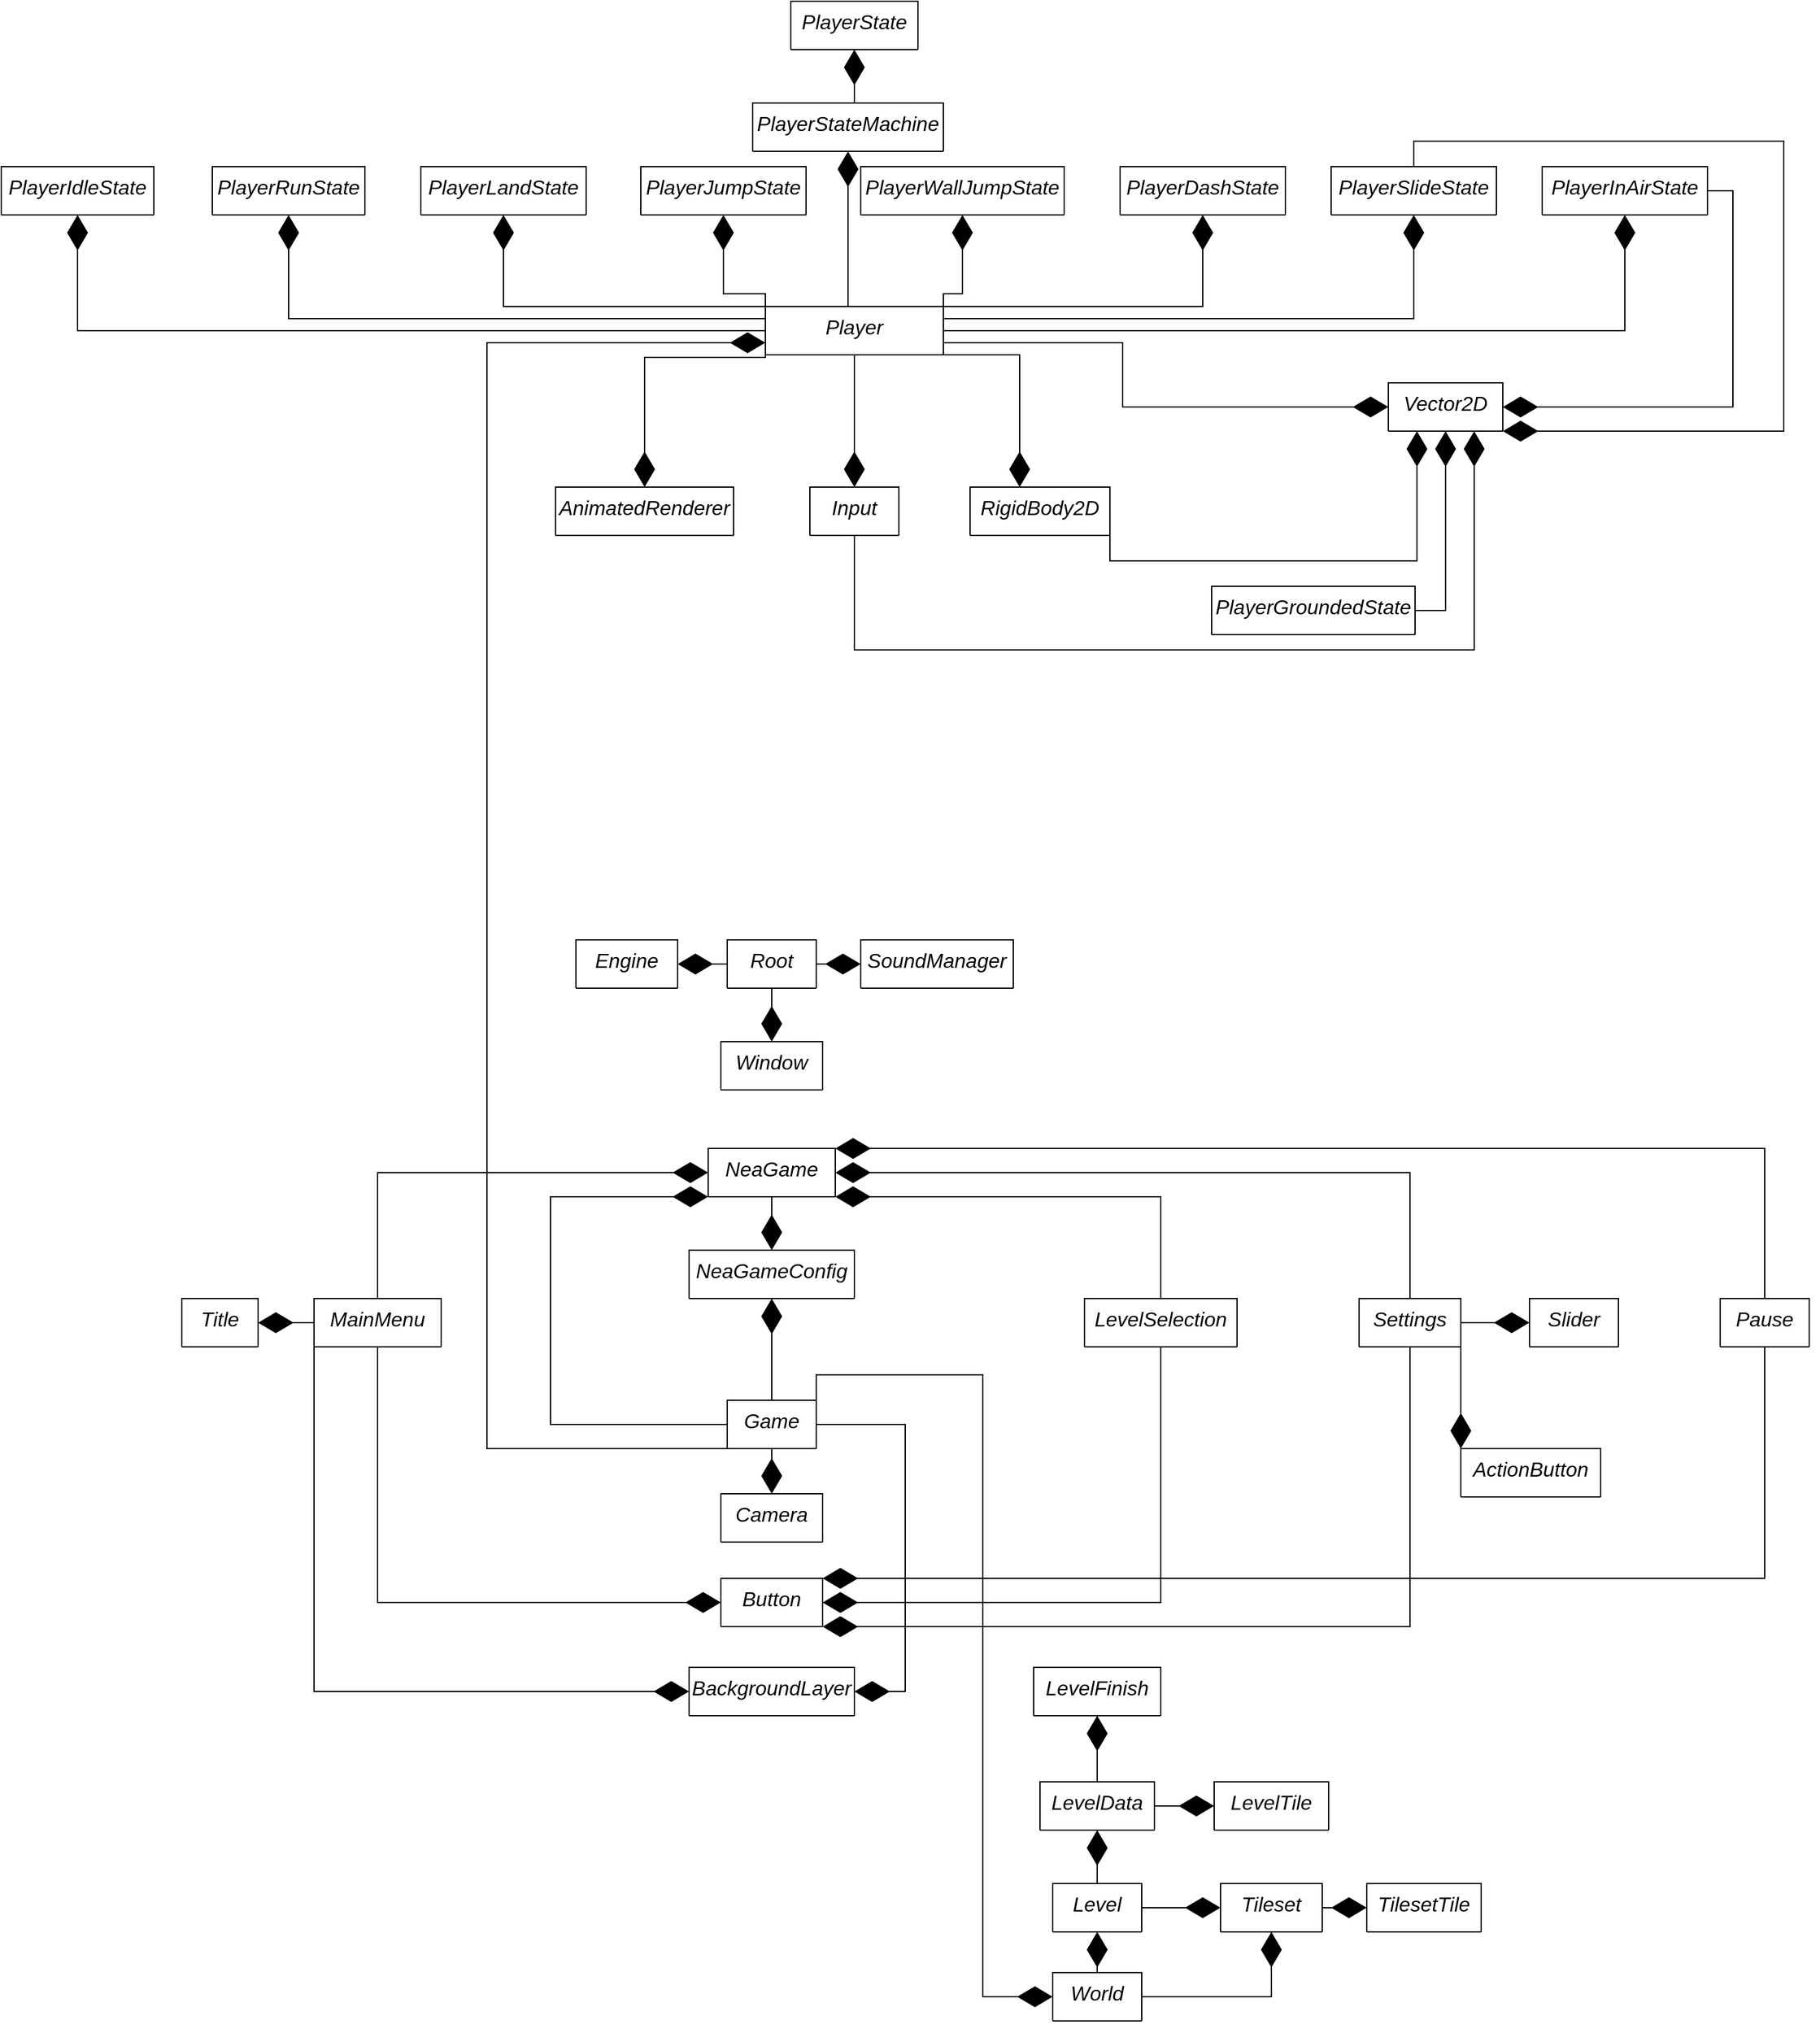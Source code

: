 <mxfile version="20.8.16" type="device"><diagram id="C5RBs43oDa-KdzZeNtuy" name="Page-1"><mxGraphModel dx="2204" dy="1402" grid="1" gridSize="10" guides="1" tooltips="1" connect="1" arrows="1" fold="1" page="1" pageScale="1" pageWidth="827" pageHeight="1169" math="0" shadow="0"><root><mxCell id="WIyWlLk6GJQsqaUBKTNV-0"/><mxCell id="WIyWlLk6GJQsqaUBKTNV-1" parent="WIyWlLk6GJQsqaUBKTNV-0"/><mxCell id="IkaZYHwmhS_nUTGjzZ8a-31" style="edgeStyle=orthogonalEdgeStyle;rounded=0;orthogonalLoop=1;jettySize=auto;html=1;exitX=0.5;exitY=1;exitDx=0;exitDy=0;entryX=0.75;entryY=1;entryDx=0;entryDy=0;endArrow=diamondThin;endFill=1;startSize=12;endSize=25;" edge="1" parent="WIyWlLk6GJQsqaUBKTNV-1" source="zkfFHV4jXpPFQw0GAbJ--0" target="GciXFBrOlo4UrPJkvzIw-1"><mxGeometry relative="1" as="geometry"><Array as="points"><mxPoint x="759" y="1090"/><mxPoint x="1246" y="1090"/></Array></mxGeometry></mxCell><mxCell id="zkfFHV4jXpPFQw0GAbJ--0" value="Input" style="swimlane;fontStyle=2;align=center;verticalAlign=top;childLayout=stackLayout;horizontal=1;startSize=38;horizontalStack=0;resizeParent=1;resizeLast=0;collapsible=1;marginBottom=0;rounded=0;shadow=0;strokeWidth=1;fontSize=16;" parent="WIyWlLk6GJQsqaUBKTNV-1" vertex="1" collapsed="1"><mxGeometry x="724" y="962" width="70" height="38" as="geometry"><mxRectangle x="220" y="120" width="160" height="30" as="alternateBounds"/></mxGeometry></mxCell><mxCell id="GciXFBrOlo4UrPJkvzIw-2" value="AnimatedRenderer" style="swimlane;fontStyle=2;align=center;verticalAlign=top;childLayout=stackLayout;horizontal=1;startSize=38;horizontalStack=0;resizeParent=1;resizeLast=0;collapsible=1;marginBottom=0;rounded=0;shadow=0;strokeWidth=1;fontSize=16;" parent="WIyWlLk6GJQsqaUBKTNV-1" vertex="1" collapsed="1"><mxGeometry x="524" y="962" width="140" height="38" as="geometry"><mxRectangle x="220" y="120" width="160" height="30" as="alternateBounds"/></mxGeometry></mxCell><mxCell id="GciXFBrOlo4UrPJkvzIw-5" value="LevelFinish" style="swimlane;fontStyle=2;align=center;verticalAlign=top;childLayout=stackLayout;horizontal=1;startSize=38;horizontalStack=0;resizeParent=1;resizeLast=0;collapsible=1;marginBottom=0;rounded=0;shadow=0;strokeWidth=1;fontSize=16;" parent="WIyWlLk6GJQsqaUBKTNV-1" vertex="1" collapsed="1"><mxGeometry x="900" y="1890" width="100" height="38" as="geometry"><mxRectangle x="220" y="120" width="160" height="30" as="alternateBounds"/></mxGeometry></mxCell><mxCell id="GciXFBrOlo4UrPJkvzIw-6" value="Camera" style="swimlane;fontStyle=2;align=center;verticalAlign=top;childLayout=stackLayout;horizontal=1;startSize=38;horizontalStack=0;resizeParent=1;resizeLast=0;collapsible=1;marginBottom=0;rounded=0;shadow=0;strokeWidth=1;fontSize=16;" parent="WIyWlLk6GJQsqaUBKTNV-1" vertex="1" collapsed="1"><mxGeometry x="654" y="1753.5" width="80" height="38" as="geometry"><mxRectangle x="220" y="120" width="160" height="30" as="alternateBounds"/></mxGeometry></mxCell><mxCell id="GciXFBrOlo4UrPJkvzIw-7" value="Engine" style="swimlane;fontStyle=2;align=center;verticalAlign=top;childLayout=stackLayout;horizontal=1;startSize=38;horizontalStack=0;resizeParent=1;resizeLast=0;collapsible=1;marginBottom=0;rounded=0;shadow=0;strokeWidth=1;fontSize=16;" parent="WIyWlLk6GJQsqaUBKTNV-1" vertex="1" collapsed="1"><mxGeometry x="540" y="1318" width="80" height="38" as="geometry"><mxRectangle x="220" y="120" width="160" height="30" as="alternateBounds"/></mxGeometry></mxCell><mxCell id="IkaZYHwmhS_nUTGjzZ8a-41" style="edgeStyle=orthogonalEdgeStyle;rounded=0;orthogonalLoop=1;jettySize=auto;html=1;exitX=0;exitY=0.5;exitDx=0;exitDy=0;entryX=0;entryY=1;entryDx=0;entryDy=0;endArrow=diamondThin;endFill=1;startSize=12;endSize=25;" edge="1" parent="WIyWlLk6GJQsqaUBKTNV-1" source="GciXFBrOlo4UrPJkvzIw-8" target="GciXFBrOlo4UrPJkvzIw-41"><mxGeometry relative="1" as="geometry"><Array as="points"><mxPoint x="520" y="1699"/><mxPoint x="520" y="1520"/></Array></mxGeometry></mxCell><mxCell id="IkaZYHwmhS_nUTGjzZ8a-42" style="edgeStyle=orthogonalEdgeStyle;rounded=0;orthogonalLoop=1;jettySize=auto;html=1;exitX=0.5;exitY=0;exitDx=0;exitDy=0;entryX=0.5;entryY=1;entryDx=0;entryDy=0;endArrow=diamondThin;endFill=1;startSize=12;endSize=25;" edge="1" parent="WIyWlLk6GJQsqaUBKTNV-1" source="GciXFBrOlo4UrPJkvzIw-8" target="GciXFBrOlo4UrPJkvzIw-40"><mxGeometry relative="1" as="geometry"/></mxCell><mxCell id="IkaZYHwmhS_nUTGjzZ8a-43" style="edgeStyle=orthogonalEdgeStyle;rounded=0;orthogonalLoop=1;jettySize=auto;html=1;exitX=1;exitY=0.5;exitDx=0;exitDy=0;entryX=1;entryY=0.5;entryDx=0;entryDy=0;endArrow=diamondThin;endFill=1;startSize=12;endSize=25;" edge="1" parent="WIyWlLk6GJQsqaUBKTNV-1" source="GciXFBrOlo4UrPJkvzIw-8" target="GciXFBrOlo4UrPJkvzIw-21"><mxGeometry relative="1" as="geometry"/></mxCell><mxCell id="IkaZYHwmhS_nUTGjzZ8a-44" style="edgeStyle=orthogonalEdgeStyle;rounded=0;orthogonalLoop=1;jettySize=auto;html=1;exitX=0;exitY=1;exitDx=0;exitDy=0;entryX=0;entryY=0.75;entryDx=0;entryDy=0;endArrow=diamondThin;endFill=1;startSize=12;endSize=25;" edge="1" parent="WIyWlLk6GJQsqaUBKTNV-1" source="GciXFBrOlo4UrPJkvzIw-8" target="GciXFBrOlo4UrPJkvzIw-87"><mxGeometry relative="1" as="geometry"><Array as="points"><mxPoint x="470" y="1718"/><mxPoint x="470" y="848"/></Array></mxGeometry></mxCell><mxCell id="IkaZYHwmhS_nUTGjzZ8a-54" style="edgeStyle=orthogonalEdgeStyle;rounded=0;orthogonalLoop=1;jettySize=auto;html=1;exitX=0.5;exitY=1;exitDx=0;exitDy=0;endArrow=diamondThin;endFill=1;startSize=12;endSize=25;" edge="1" parent="WIyWlLk6GJQsqaUBKTNV-1" source="GciXFBrOlo4UrPJkvzIw-8" target="GciXFBrOlo4UrPJkvzIw-6"><mxGeometry relative="1" as="geometry"/></mxCell><mxCell id="IkaZYHwmhS_nUTGjzZ8a-70" style="edgeStyle=orthogonalEdgeStyle;rounded=0;orthogonalLoop=1;jettySize=auto;html=1;exitX=1;exitY=0;exitDx=0;exitDy=0;entryX=0;entryY=0.5;entryDx=0;entryDy=0;endArrow=diamondThin;endFill=1;startSize=12;endSize=25;" edge="1" parent="WIyWlLk6GJQsqaUBKTNV-1" source="GciXFBrOlo4UrPJkvzIw-8" target="IkaZYHwmhS_nUTGjzZ8a-62"><mxGeometry relative="1" as="geometry"><Array as="points"><mxPoint x="729" y="1660"/><mxPoint x="860" y="1660"/><mxPoint x="860" y="2149"/></Array></mxGeometry></mxCell><mxCell id="GciXFBrOlo4UrPJkvzIw-8" value="Game" style="swimlane;fontStyle=2;align=center;verticalAlign=top;childLayout=stackLayout;horizontal=1;startSize=38;horizontalStack=0;resizeParent=1;resizeLast=0;collapsible=1;marginBottom=0;rounded=0;shadow=0;strokeWidth=1;fontSize=16;" parent="WIyWlLk6GJQsqaUBKTNV-1" vertex="1" collapsed="1"><mxGeometry x="659" y="1680" width="70" height="38" as="geometry"><mxRectangle x="220" y="120" width="160" height="30" as="alternateBounds"/></mxGeometry></mxCell><mxCell id="GciXFBrOlo4UrPJkvzIw-9" value="Button" style="swimlane;fontStyle=2;align=center;verticalAlign=top;childLayout=stackLayout;horizontal=1;startSize=38;horizontalStack=0;resizeParent=1;resizeLast=0;collapsible=1;marginBottom=0;rounded=0;shadow=0;strokeWidth=1;fontSize=16;" parent="WIyWlLk6GJQsqaUBKTNV-1" vertex="1" collapsed="1"><mxGeometry x="654" y="1820" width="80" height="38" as="geometry"><mxRectangle x="220" y="120" width="160" height="30" as="alternateBounds"/></mxGeometry></mxCell><mxCell id="IkaZYHwmhS_nUTGjzZ8a-33" style="edgeStyle=orthogonalEdgeStyle;rounded=0;orthogonalLoop=1;jettySize=auto;html=1;exitX=0.5;exitY=1;exitDx=0;exitDy=0;entryX=0.5;entryY=0;entryDx=0;entryDy=0;endArrow=diamondThin;endFill=1;startSize=12;endSize=25;" edge="1" parent="WIyWlLk6GJQsqaUBKTNV-1" source="GciXFBrOlo4UrPJkvzIw-10" target="GciXFBrOlo4UrPJkvzIw-12"><mxGeometry relative="1" as="geometry"/></mxCell><mxCell id="IkaZYHwmhS_nUTGjzZ8a-34" style="edgeStyle=orthogonalEdgeStyle;rounded=0;orthogonalLoop=1;jettySize=auto;html=1;exitX=0;exitY=0.5;exitDx=0;exitDy=0;entryX=1;entryY=0.5;entryDx=0;entryDy=0;endArrow=diamondThin;endFill=1;startSize=12;endSize=25;" edge="1" parent="WIyWlLk6GJQsqaUBKTNV-1" source="GciXFBrOlo4UrPJkvzIw-10" target="GciXFBrOlo4UrPJkvzIw-7"><mxGeometry relative="1" as="geometry"/></mxCell><mxCell id="IkaZYHwmhS_nUTGjzZ8a-35" style="edgeStyle=orthogonalEdgeStyle;rounded=0;orthogonalLoop=1;jettySize=auto;html=1;exitX=1;exitY=0.5;exitDx=0;exitDy=0;endArrow=diamondThin;endFill=1;startSize=12;endSize=25;" edge="1" parent="WIyWlLk6GJQsqaUBKTNV-1" source="GciXFBrOlo4UrPJkvzIw-10" target="GciXFBrOlo4UrPJkvzIw-42"><mxGeometry relative="1" as="geometry"/></mxCell><mxCell id="GciXFBrOlo4UrPJkvzIw-10" value="Root" style="swimlane;fontStyle=2;align=center;verticalAlign=top;childLayout=stackLayout;horizontal=1;startSize=38;horizontalStack=0;resizeParent=1;resizeLast=0;collapsible=1;marginBottom=0;rounded=0;shadow=0;strokeWidth=1;fontSize=16;" parent="WIyWlLk6GJQsqaUBKTNV-1" vertex="1" collapsed="1"><mxGeometry x="659" y="1318" width="70" height="38" as="geometry"><mxRectangle x="220" y="120" width="160" height="30" as="alternateBounds"/></mxGeometry></mxCell><mxCell id="GciXFBrOlo4UrPJkvzIw-11" value="Slider" style="swimlane;fontStyle=2;align=center;verticalAlign=top;childLayout=stackLayout;horizontal=1;startSize=38;horizontalStack=0;resizeParent=1;resizeLast=0;collapsible=1;marginBottom=0;rounded=0;shadow=0;strokeWidth=1;fontSize=16;" parent="WIyWlLk6GJQsqaUBKTNV-1" vertex="1" collapsed="1"><mxGeometry x="1290" y="1600" width="70" height="38" as="geometry"><mxRectangle x="220" y="120" width="160" height="30" as="alternateBounds"/></mxGeometry></mxCell><mxCell id="GciXFBrOlo4UrPJkvzIw-12" value="Window" style="swimlane;fontStyle=2;align=center;verticalAlign=top;childLayout=stackLayout;horizontal=1;startSize=38;horizontalStack=0;resizeParent=1;resizeLast=0;collapsible=1;marginBottom=0;rounded=0;shadow=0;strokeWidth=1;fontSize=16;" parent="WIyWlLk6GJQsqaUBKTNV-1" vertex="1" collapsed="1"><mxGeometry x="654" y="1398" width="80" height="38" as="geometry"><mxRectangle x="220" y="120" width="160" height="30" as="alternateBounds"/></mxGeometry></mxCell><mxCell id="GciXFBrOlo4UrPJkvzIw-13" value="Title" style="swimlane;fontStyle=2;align=center;verticalAlign=top;childLayout=stackLayout;horizontal=1;startSize=38;horizontalStack=0;resizeParent=1;resizeLast=0;collapsible=1;marginBottom=0;rounded=0;shadow=0;strokeWidth=1;fontSize=16;" parent="WIyWlLk6GJQsqaUBKTNV-1" vertex="1" collapsed="1"><mxGeometry x="230" y="1600" width="60" height="38" as="geometry"><mxRectangle x="220" y="120" width="160" height="30" as="alternateBounds"/></mxGeometry></mxCell><mxCell id="GciXFBrOlo4UrPJkvzIw-20" value="ActionButton" style="swimlane;fontStyle=2;align=center;verticalAlign=top;childLayout=stackLayout;horizontal=1;startSize=38;horizontalStack=0;resizeParent=1;resizeLast=0;collapsible=1;marginBottom=0;rounded=0;shadow=0;strokeWidth=1;fontSize=16;" parent="WIyWlLk6GJQsqaUBKTNV-1" vertex="1" collapsed="1"><mxGeometry x="1236" y="1718" width="110" height="38" as="geometry"><mxRectangle x="220" y="120" width="160" height="30" as="alternateBounds"/></mxGeometry></mxCell><mxCell id="GciXFBrOlo4UrPJkvzIw-21" value="BackgroundLayer" style="swimlane;fontStyle=2;align=center;verticalAlign=top;childLayout=stackLayout;horizontal=1;startSize=38;horizontalStack=0;resizeParent=1;resizeLast=0;collapsible=1;marginBottom=0;rounded=0;shadow=0;strokeWidth=1;fontSize=16;" parent="WIyWlLk6GJQsqaUBKTNV-1" vertex="1" collapsed="1"><mxGeometry x="629" y="1890" width="130" height="38" as="geometry"><mxRectangle x="220" y="120" width="160" height="30" as="alternateBounds"/></mxGeometry></mxCell><mxCell id="IkaZYHwmhS_nUTGjzZ8a-37" style="edgeStyle=orthogonalEdgeStyle;rounded=0;orthogonalLoop=1;jettySize=auto;html=1;exitX=0.5;exitY=0;exitDx=0;exitDy=0;entryX=0;entryY=0.5;entryDx=0;entryDy=0;endArrow=diamondThin;endFill=1;startSize=12;endSize=25;" edge="1" parent="WIyWlLk6GJQsqaUBKTNV-1" source="GciXFBrOlo4UrPJkvzIw-22" target="GciXFBrOlo4UrPJkvzIw-41"><mxGeometry relative="1" as="geometry"/></mxCell><mxCell id="IkaZYHwmhS_nUTGjzZ8a-38" style="edgeStyle=orthogonalEdgeStyle;rounded=0;orthogonalLoop=1;jettySize=auto;html=1;exitX=0.5;exitY=1;exitDx=0;exitDy=0;entryX=0;entryY=0.5;entryDx=0;entryDy=0;endArrow=diamondThin;endFill=1;startSize=12;endSize=25;" edge="1" parent="WIyWlLk6GJQsqaUBKTNV-1" source="GciXFBrOlo4UrPJkvzIw-22" target="GciXFBrOlo4UrPJkvzIw-9"><mxGeometry relative="1" as="geometry"/></mxCell><mxCell id="IkaZYHwmhS_nUTGjzZ8a-39" style="edgeStyle=orthogonalEdgeStyle;rounded=0;orthogonalLoop=1;jettySize=auto;html=1;exitX=0;exitY=0.5;exitDx=0;exitDy=0;entryX=1;entryY=0.5;entryDx=0;entryDy=0;endArrow=diamondThin;endFill=1;startSize=12;endSize=25;" edge="1" parent="WIyWlLk6GJQsqaUBKTNV-1" source="GciXFBrOlo4UrPJkvzIw-22" target="GciXFBrOlo4UrPJkvzIw-13"><mxGeometry relative="1" as="geometry"/></mxCell><mxCell id="IkaZYHwmhS_nUTGjzZ8a-40" style="edgeStyle=orthogonalEdgeStyle;rounded=0;orthogonalLoop=1;jettySize=auto;html=1;exitX=0;exitY=1;exitDx=0;exitDy=0;entryX=0;entryY=0.5;entryDx=0;entryDy=0;endArrow=diamondThin;endFill=1;startSize=12;endSize=25;" edge="1" parent="WIyWlLk6GJQsqaUBKTNV-1" source="GciXFBrOlo4UrPJkvzIw-22" target="GciXFBrOlo4UrPJkvzIw-21"><mxGeometry relative="1" as="geometry"/></mxCell><mxCell id="GciXFBrOlo4UrPJkvzIw-22" value="MainMenu" style="swimlane;fontStyle=2;align=center;verticalAlign=top;childLayout=stackLayout;horizontal=1;startSize=38;horizontalStack=0;resizeParent=1;resizeLast=0;collapsible=1;marginBottom=0;rounded=0;shadow=0;strokeWidth=1;fontSize=16;" parent="WIyWlLk6GJQsqaUBKTNV-1" vertex="1" collapsed="1"><mxGeometry x="334" y="1600" width="100" height="38" as="geometry"><mxRectangle x="220" y="120" width="160" height="30" as="alternateBounds"/></mxGeometry></mxCell><mxCell id="IkaZYHwmhS_nUTGjzZ8a-47" style="edgeStyle=orthogonalEdgeStyle;rounded=0;orthogonalLoop=1;jettySize=auto;html=1;exitX=0.5;exitY=0;exitDx=0;exitDy=0;entryX=1;entryY=0.5;entryDx=0;entryDy=0;endArrow=diamondThin;endFill=1;startSize=12;endSize=25;" edge="1" parent="WIyWlLk6GJQsqaUBKTNV-1" source="GciXFBrOlo4UrPJkvzIw-23" target="GciXFBrOlo4UrPJkvzIw-41"><mxGeometry relative="1" as="geometry"/></mxCell><mxCell id="IkaZYHwmhS_nUTGjzZ8a-48" style="edgeStyle=orthogonalEdgeStyle;rounded=0;orthogonalLoop=1;jettySize=auto;html=1;exitX=0.5;exitY=1;exitDx=0;exitDy=0;entryX=1;entryY=1;entryDx=0;entryDy=0;endArrow=diamondThin;endFill=1;startSize=12;endSize=25;" edge="1" parent="WIyWlLk6GJQsqaUBKTNV-1" source="GciXFBrOlo4UrPJkvzIw-23" target="GciXFBrOlo4UrPJkvzIw-9"><mxGeometry relative="1" as="geometry"><Array as="points"><mxPoint x="1196" y="1858"/></Array></mxGeometry></mxCell><mxCell id="IkaZYHwmhS_nUTGjzZ8a-49" style="edgeStyle=orthogonalEdgeStyle;rounded=0;orthogonalLoop=1;jettySize=auto;html=1;exitX=1;exitY=1;exitDx=0;exitDy=0;entryX=0;entryY=0;entryDx=0;entryDy=0;endArrow=diamondThin;endFill=1;startSize=12;endSize=25;" edge="1" parent="WIyWlLk6GJQsqaUBKTNV-1" source="GciXFBrOlo4UrPJkvzIw-23" target="GciXFBrOlo4UrPJkvzIw-20"><mxGeometry relative="1" as="geometry"><Array as="points"><mxPoint x="1236" y="1700"/></Array></mxGeometry></mxCell><mxCell id="IkaZYHwmhS_nUTGjzZ8a-50" style="edgeStyle=orthogonalEdgeStyle;rounded=0;orthogonalLoop=1;jettySize=auto;html=1;exitX=1;exitY=0.5;exitDx=0;exitDy=0;endArrow=diamondThin;endFill=1;startSize=12;endSize=25;" edge="1" parent="WIyWlLk6GJQsqaUBKTNV-1" source="GciXFBrOlo4UrPJkvzIw-23" target="GciXFBrOlo4UrPJkvzIw-11"><mxGeometry relative="1" as="geometry"/></mxCell><mxCell id="GciXFBrOlo4UrPJkvzIw-23" value="Settings" style="swimlane;fontStyle=2;align=center;verticalAlign=top;childLayout=stackLayout;horizontal=1;startSize=38;horizontalStack=0;resizeParent=1;resizeLast=0;collapsible=1;marginBottom=0;rounded=0;shadow=0;strokeWidth=1;fontSize=16;" parent="WIyWlLk6GJQsqaUBKTNV-1" vertex="1" collapsed="1"><mxGeometry x="1156" y="1600" width="80" height="38" as="geometry"><mxRectangle x="220" y="120" width="160" height="30" as="alternateBounds"/></mxGeometry></mxCell><mxCell id="IkaZYHwmhS_nUTGjzZ8a-52" style="edgeStyle=orthogonalEdgeStyle;rounded=0;orthogonalLoop=1;jettySize=auto;html=1;exitX=0.5;exitY=0;exitDx=0;exitDy=0;entryX=1;entryY=0;entryDx=0;entryDy=0;endArrow=diamondThin;endFill=1;startSize=12;endSize=25;" edge="1" parent="WIyWlLk6GJQsqaUBKTNV-1" source="GciXFBrOlo4UrPJkvzIw-24" target="GciXFBrOlo4UrPJkvzIw-41"><mxGeometry relative="1" as="geometry"><Array as="points"><mxPoint x="1475" y="1482"/></Array></mxGeometry></mxCell><mxCell id="IkaZYHwmhS_nUTGjzZ8a-53" style="edgeStyle=orthogonalEdgeStyle;rounded=0;orthogonalLoop=1;jettySize=auto;html=1;exitX=0.5;exitY=1;exitDx=0;exitDy=0;entryX=1;entryY=0;entryDx=0;entryDy=0;endArrow=diamondThin;endFill=1;startSize=12;endSize=25;" edge="1" parent="WIyWlLk6GJQsqaUBKTNV-1" source="GciXFBrOlo4UrPJkvzIw-24" target="GciXFBrOlo4UrPJkvzIw-9"><mxGeometry relative="1" as="geometry"><Array as="points"><mxPoint x="1475" y="1820"/></Array></mxGeometry></mxCell><mxCell id="GciXFBrOlo4UrPJkvzIw-24" value="Pause&#10;" style="swimlane;fontStyle=2;align=center;verticalAlign=top;childLayout=stackLayout;horizontal=1;startSize=38;horizontalStack=0;resizeParent=1;resizeLast=0;collapsible=1;marginBottom=0;rounded=0;shadow=0;strokeWidth=1;fontSize=16;" parent="WIyWlLk6GJQsqaUBKTNV-1" vertex="1" collapsed="1"><mxGeometry x="1440" y="1600" width="70" height="38" as="geometry"><mxRectangle x="220" y="120" width="160" height="30" as="alternateBounds"/></mxGeometry></mxCell><mxCell id="IkaZYHwmhS_nUTGjzZ8a-45" style="edgeStyle=orthogonalEdgeStyle;rounded=0;orthogonalLoop=1;jettySize=auto;html=1;exitX=0.5;exitY=1;exitDx=0;exitDy=0;entryX=1;entryY=0.5;entryDx=0;entryDy=0;endArrow=diamondThin;endFill=1;startSize=12;endSize=25;" edge="1" parent="WIyWlLk6GJQsqaUBKTNV-1" source="GciXFBrOlo4UrPJkvzIw-25" target="GciXFBrOlo4UrPJkvzIw-9"><mxGeometry relative="1" as="geometry"/></mxCell><mxCell id="IkaZYHwmhS_nUTGjzZ8a-46" style="edgeStyle=orthogonalEdgeStyle;rounded=0;orthogonalLoop=1;jettySize=auto;html=1;exitX=0.5;exitY=0;exitDx=0;exitDy=0;entryX=1;entryY=1;entryDx=0;entryDy=0;endArrow=diamondThin;endFill=1;startSize=12;endSize=25;" edge="1" parent="WIyWlLk6GJQsqaUBKTNV-1" source="GciXFBrOlo4UrPJkvzIw-25" target="GciXFBrOlo4UrPJkvzIw-41"><mxGeometry relative="1" as="geometry"><Array as="points"><mxPoint x="1000" y="1520"/></Array></mxGeometry></mxCell><mxCell id="GciXFBrOlo4UrPJkvzIw-25" value="LevelSelection" style="swimlane;fontStyle=2;align=center;verticalAlign=top;childLayout=stackLayout;horizontal=1;startSize=38;horizontalStack=0;resizeParent=1;resizeLast=0;collapsible=1;marginBottom=0;rounded=0;shadow=0;strokeWidth=1;fontSize=16;" parent="WIyWlLk6GJQsqaUBKTNV-1" vertex="1" collapsed="1"><mxGeometry x="940" y="1600" width="120" height="38" as="geometry"><mxRectangle x="220" y="120" width="160" height="30" as="alternateBounds"/></mxGeometry></mxCell><mxCell id="IkaZYHwmhS_nUTGjzZ8a-17" style="edgeStyle=orthogonalEdgeStyle;rounded=0;orthogonalLoop=1;jettySize=auto;html=1;exitX=1;exitY=1;exitDx=0;exitDy=0;entryX=0.25;entryY=1;entryDx=0;entryDy=0;endArrow=diamondThin;endFill=1;startSize=12;endSize=25;" edge="1" parent="WIyWlLk6GJQsqaUBKTNV-1" source="GciXFBrOlo4UrPJkvzIw-26" target="GciXFBrOlo4UrPJkvzIw-1"><mxGeometry relative="1" as="geometry"/></mxCell><mxCell id="GciXFBrOlo4UrPJkvzIw-26" value="RigidBody2D" style="swimlane;fontStyle=2;align=center;verticalAlign=top;childLayout=stackLayout;horizontal=1;startSize=38;horizontalStack=0;resizeParent=1;resizeLast=0;collapsible=1;marginBottom=0;rounded=0;shadow=0;strokeWidth=1;fontSize=16;" parent="WIyWlLk6GJQsqaUBKTNV-1" vertex="1" collapsed="1"><mxGeometry x="850" y="962" width="110" height="38" as="geometry"><mxRectangle x="220" y="120" width="160" height="30" as="alternateBounds"/></mxGeometry></mxCell><mxCell id="GciXFBrOlo4UrPJkvzIw-40" value="NeaGameConfig" style="swimlane;fontStyle=2;align=center;verticalAlign=top;childLayout=stackLayout;horizontal=1;startSize=38;horizontalStack=0;resizeParent=1;resizeLast=0;collapsible=1;marginBottom=0;rounded=0;shadow=0;strokeWidth=1;fontSize=16;" parent="WIyWlLk6GJQsqaUBKTNV-1" vertex="1" collapsed="1"><mxGeometry x="629" y="1562" width="130" height="38" as="geometry"><mxRectangle x="220" y="120" width="160" height="30" as="alternateBounds"/></mxGeometry></mxCell><mxCell id="IkaZYHwmhS_nUTGjzZ8a-36" style="edgeStyle=orthogonalEdgeStyle;rounded=0;orthogonalLoop=1;jettySize=auto;html=1;exitX=0.5;exitY=1;exitDx=0;exitDy=0;endArrow=diamondThin;endFill=1;startSize=12;endSize=25;" edge="1" parent="WIyWlLk6GJQsqaUBKTNV-1" source="GciXFBrOlo4UrPJkvzIw-41" target="GciXFBrOlo4UrPJkvzIw-40"><mxGeometry relative="1" as="geometry"/></mxCell><mxCell id="GciXFBrOlo4UrPJkvzIw-41" value="NeaGame" style="swimlane;fontStyle=2;align=center;verticalAlign=top;childLayout=stackLayout;horizontal=1;startSize=38;horizontalStack=0;resizeParent=1;resizeLast=0;collapsible=1;marginBottom=0;rounded=0;shadow=0;strokeWidth=1;fontSize=16;" parent="WIyWlLk6GJQsqaUBKTNV-1" vertex="1" collapsed="1"><mxGeometry x="644" y="1482" width="100" height="38" as="geometry"><mxRectangle x="220" y="120" width="160" height="30" as="alternateBounds"/></mxGeometry></mxCell><mxCell id="GciXFBrOlo4UrPJkvzIw-42" value="SoundManager&#10;" style="swimlane;fontStyle=2;align=center;verticalAlign=top;childLayout=stackLayout;horizontal=1;startSize=38;horizontalStack=0;resizeParent=1;resizeLast=0;collapsible=1;marginBottom=0;rounded=0;shadow=0;strokeWidth=1;fontSize=16;" parent="WIyWlLk6GJQsqaUBKTNV-1" vertex="1" collapsed="1"><mxGeometry x="764" y="1318" width="120" height="38" as="geometry"><mxRectangle x="220" y="120" width="160" height="30" as="alternateBounds"/></mxGeometry></mxCell><mxCell id="IkaZYHwmhS_nUTGjzZ8a-1" style="edgeStyle=orthogonalEdgeStyle;rounded=0;orthogonalLoop=1;jettySize=auto;html=1;exitX=0;exitY=0.5;exitDx=0;exitDy=0;entryX=0.5;entryY=1;entryDx=0;entryDy=0;endArrow=diamondThin;endFill=1;startSize=12;endSize=25;" edge="1" parent="WIyWlLk6GJQsqaUBKTNV-1" source="GciXFBrOlo4UrPJkvzIw-87" target="GciXFBrOlo4UrPJkvzIw-31"><mxGeometry relative="1" as="geometry"/></mxCell><mxCell id="IkaZYHwmhS_nUTGjzZ8a-2" style="edgeStyle=orthogonalEdgeStyle;rounded=0;orthogonalLoop=1;jettySize=auto;html=1;exitX=0;exitY=0.25;exitDx=0;exitDy=0;entryX=0.5;entryY=1;entryDx=0;entryDy=0;endArrow=diamondThin;endFill=1;startSize=12;endSize=25;" edge="1" parent="WIyWlLk6GJQsqaUBKTNV-1" source="GciXFBrOlo4UrPJkvzIw-87" target="GciXFBrOlo4UrPJkvzIw-30"><mxGeometry relative="1" as="geometry"/></mxCell><mxCell id="IkaZYHwmhS_nUTGjzZ8a-3" style="edgeStyle=orthogonalEdgeStyle;rounded=0;orthogonalLoop=1;jettySize=auto;html=1;exitX=0;exitY=0;exitDx=0;exitDy=0;entryX=0.5;entryY=1;entryDx=0;entryDy=0;endArrow=diamondThin;endFill=1;startSize=12;endSize=25;" edge="1" parent="WIyWlLk6GJQsqaUBKTNV-1" source="GciXFBrOlo4UrPJkvzIw-87" target="GciXFBrOlo4UrPJkvzIw-32"><mxGeometry relative="1" as="geometry"><Array as="points"><mxPoint x="483" y="820"/></Array></mxGeometry></mxCell><mxCell id="IkaZYHwmhS_nUTGjzZ8a-4" style="edgeStyle=orthogonalEdgeStyle;rounded=0;orthogonalLoop=1;jettySize=auto;html=1;exitX=0;exitY=0;exitDx=0;exitDy=0;entryX=0.5;entryY=1;entryDx=0;entryDy=0;endArrow=diamondThin;endFill=1;startSize=12;endSize=25;" edge="1" parent="WIyWlLk6GJQsqaUBKTNV-1" source="GciXFBrOlo4UrPJkvzIw-87" target="GciXFBrOlo4UrPJkvzIw-28"><mxGeometry relative="1" as="geometry"><Array as="points"><mxPoint x="689" y="810"/><mxPoint x="656" y="810"/></Array></mxGeometry></mxCell><mxCell id="IkaZYHwmhS_nUTGjzZ8a-5" style="edgeStyle=orthogonalEdgeStyle;rounded=0;orthogonalLoop=1;jettySize=auto;html=1;exitX=1;exitY=0;exitDx=0;exitDy=0;entryX=0.5;entryY=1;entryDx=0;entryDy=0;endArrow=diamondThin;endFill=1;startSize=12;endSize=25;" edge="1" parent="WIyWlLk6GJQsqaUBKTNV-1" source="GciXFBrOlo4UrPJkvzIw-87" target="GciXFBrOlo4UrPJkvzIw-29"><mxGeometry relative="1" as="geometry"><Array as="points"><mxPoint x="829" y="810"/><mxPoint x="844" y="810"/></Array></mxGeometry></mxCell><mxCell id="IkaZYHwmhS_nUTGjzZ8a-6" style="edgeStyle=orthogonalEdgeStyle;rounded=0;orthogonalLoop=1;jettySize=auto;html=1;exitX=1;exitY=0;exitDx=0;exitDy=0;entryX=0.5;entryY=1;entryDx=0;entryDy=0;endArrow=diamondThin;endFill=1;startSize=12;endSize=25;" edge="1" parent="WIyWlLk6GJQsqaUBKTNV-1" source="GciXFBrOlo4UrPJkvzIw-87" target="GciXFBrOlo4UrPJkvzIw-27"><mxGeometry relative="1" as="geometry"><Array as="points"><mxPoint x="1033" y="820"/></Array></mxGeometry></mxCell><mxCell id="IkaZYHwmhS_nUTGjzZ8a-7" style="edgeStyle=orthogonalEdgeStyle;rounded=0;orthogonalLoop=1;jettySize=auto;html=1;exitX=1;exitY=0.25;exitDx=0;exitDy=0;entryX=0.5;entryY=1;entryDx=0;entryDy=0;endArrow=diamondThin;endFill=1;startSize=12;endSize=25;" edge="1" parent="WIyWlLk6GJQsqaUBKTNV-1" source="GciXFBrOlo4UrPJkvzIw-87" target="GciXFBrOlo4UrPJkvzIw-34"><mxGeometry relative="1" as="geometry"/></mxCell><mxCell id="IkaZYHwmhS_nUTGjzZ8a-8" style="edgeStyle=orthogonalEdgeStyle;rounded=0;orthogonalLoop=1;jettySize=auto;html=1;exitX=1;exitY=0.5;exitDx=0;exitDy=0;entryX=0.5;entryY=1;entryDx=0;entryDy=0;endArrow=diamondThin;endFill=1;startSize=12;endSize=25;" edge="1" parent="WIyWlLk6GJQsqaUBKTNV-1" source="GciXFBrOlo4UrPJkvzIw-87" target="GciXFBrOlo4UrPJkvzIw-33"><mxGeometry relative="1" as="geometry"/></mxCell><mxCell id="IkaZYHwmhS_nUTGjzZ8a-10" style="edgeStyle=orthogonalEdgeStyle;rounded=0;orthogonalLoop=1;jettySize=auto;html=1;exitX=0.5;exitY=0;exitDx=0;exitDy=0;entryX=0.5;entryY=1;entryDx=0;entryDy=0;endArrow=diamondThin;endFill=1;startSize=12;endSize=25;" edge="1" parent="WIyWlLk6GJQsqaUBKTNV-1" source="GciXFBrOlo4UrPJkvzIw-87" target="GciXFBrOlo4UrPJkvzIw-38"><mxGeometry relative="1" as="geometry"><Array as="points"><mxPoint x="754" y="820"/></Array></mxGeometry></mxCell><mxCell id="IkaZYHwmhS_nUTGjzZ8a-13" style="edgeStyle=orthogonalEdgeStyle;rounded=0;orthogonalLoop=1;jettySize=auto;html=1;exitX=0.5;exitY=1;exitDx=0;exitDy=0;entryX=0.5;entryY=0;entryDx=0;entryDy=0;endArrow=diamondThin;endFill=1;startSize=12;endSize=25;" edge="1" parent="WIyWlLk6GJQsqaUBKTNV-1" source="GciXFBrOlo4UrPJkvzIw-87" target="zkfFHV4jXpPFQw0GAbJ--0"><mxGeometry relative="1" as="geometry"><Array as="points"><mxPoint x="759" y="950"/></Array></mxGeometry></mxCell><mxCell id="IkaZYHwmhS_nUTGjzZ8a-15" style="edgeStyle=orthogonalEdgeStyle;rounded=0;orthogonalLoop=1;jettySize=auto;html=1;exitX=1;exitY=1;exitDx=0;exitDy=0;endArrow=diamondThin;endFill=1;startSize=12;endSize=25;" edge="1" parent="WIyWlLk6GJQsqaUBKTNV-1" source="GciXFBrOlo4UrPJkvzIw-87" target="GciXFBrOlo4UrPJkvzIw-26"><mxGeometry relative="1" as="geometry"><Array as="points"><mxPoint x="889" y="858"/></Array></mxGeometry></mxCell><mxCell id="IkaZYHwmhS_nUTGjzZ8a-16" style="edgeStyle=orthogonalEdgeStyle;rounded=0;orthogonalLoop=1;jettySize=auto;html=1;exitX=1;exitY=0.75;exitDx=0;exitDy=0;entryX=0;entryY=0.5;entryDx=0;entryDy=0;endArrow=diamondThin;endFill=1;startSize=12;endSize=25;" edge="1" parent="WIyWlLk6GJQsqaUBKTNV-1" source="GciXFBrOlo4UrPJkvzIw-87" target="GciXFBrOlo4UrPJkvzIw-1"><mxGeometry relative="1" as="geometry"><Array as="points"><mxPoint x="970" y="849"/><mxPoint x="970" y="899"/></Array></mxGeometry></mxCell><mxCell id="IkaZYHwmhS_nUTGjzZ8a-30" style="edgeStyle=orthogonalEdgeStyle;rounded=0;orthogonalLoop=1;jettySize=auto;html=1;exitX=0;exitY=1;exitDx=0;exitDy=0;entryX=0.5;entryY=0;entryDx=0;entryDy=0;endArrow=diamondThin;endFill=1;startSize=12;endSize=25;" edge="1" parent="WIyWlLk6GJQsqaUBKTNV-1" source="GciXFBrOlo4UrPJkvzIw-87" target="GciXFBrOlo4UrPJkvzIw-2"><mxGeometry relative="1" as="geometry"><Array as="points"><mxPoint x="689" y="860"/><mxPoint x="594" y="860"/></Array></mxGeometry></mxCell><mxCell id="GciXFBrOlo4UrPJkvzIw-87" value="Player" style="swimlane;fontStyle=2;align=center;verticalAlign=top;childLayout=stackLayout;horizontal=1;startSize=38;horizontalStack=0;resizeParent=1;resizeLast=0;collapsible=1;marginBottom=0;rounded=0;shadow=0;strokeWidth=1;fontSize=16;" parent="WIyWlLk6GJQsqaUBKTNV-1" vertex="1" collapsed="1"><mxGeometry x="689" y="820" width="140" height="38" as="geometry"><mxRectangle x="220" y="120" width="160" height="30" as="alternateBounds"/></mxGeometry></mxCell><mxCell id="GciXFBrOlo4UrPJkvzIw-1" value="Vector2D" style="swimlane;fontStyle=2;align=center;verticalAlign=top;childLayout=stackLayout;horizontal=1;startSize=38;horizontalStack=0;resizeParent=1;resizeLast=0;collapsible=1;marginBottom=0;rounded=0;shadow=0;strokeWidth=1;fontSize=16;" parent="WIyWlLk6GJQsqaUBKTNV-1" vertex="1" collapsed="1"><mxGeometry x="1179" y="880" width="90" height="38" as="geometry"><mxRectangle x="220" y="230" width="160" height="30" as="alternateBounds"/></mxGeometry></mxCell><mxCell id="IkaZYHwmhS_nUTGjzZ8a-11" style="edgeStyle=orthogonalEdgeStyle;rounded=0;orthogonalLoop=1;jettySize=auto;html=1;exitX=0.5;exitY=0;exitDx=0;exitDy=0;entryX=0.5;entryY=1;entryDx=0;entryDy=0;endArrow=diamondThin;endFill=1;startSize=12;endSize=25;" edge="1" parent="WIyWlLk6GJQsqaUBKTNV-1" source="GciXFBrOlo4UrPJkvzIw-38" target="GciXFBrOlo4UrPJkvzIw-37"><mxGeometry relative="1" as="geometry"/></mxCell><mxCell id="GciXFBrOlo4UrPJkvzIw-38" value="PlayerStateMachine" style="swimlane;fontStyle=2;align=center;verticalAlign=top;childLayout=stackLayout;horizontal=1;startSize=38;horizontalStack=0;resizeParent=1;resizeLast=0;collapsible=1;marginBottom=0;rounded=0;shadow=0;strokeWidth=1;fontSize=16;" parent="WIyWlLk6GJQsqaUBKTNV-1" vertex="1" collapsed="1"><mxGeometry x="679" y="660" width="150" height="38" as="geometry"><mxRectangle x="220" y="120" width="160" height="30" as="alternateBounds"/></mxGeometry></mxCell><mxCell id="2dqZNvPgzdh_eOeEhSHW-16" value="PlayerStateMachine" style="swimlane;fontStyle=2;align=center;verticalAlign=top;childLayout=stackLayout;horizontal=1;startSize=38;horizontalStack=0;resizeParent=1;resizeLast=0;collapsible=1;marginBottom=0;rounded=0;shadow=0;strokeWidth=1;" parent="GciXFBrOlo4UrPJkvzIw-38" vertex="1" collapsed="1"><mxGeometry x="5" y="-10" width="150" height="38" as="geometry"><mxRectangle x="220" y="120" width="160" height="30" as="alternateBounds"/></mxGeometry></mxCell><mxCell id="GciXFBrOlo4UrPJkvzIw-37" value="PlayerState" style="swimlane;fontStyle=2;align=center;verticalAlign=top;childLayout=stackLayout;horizontal=1;startSize=38;horizontalStack=0;resizeParent=1;resizeLast=0;collapsible=1;marginBottom=0;rounded=0;shadow=0;strokeWidth=1;fontSize=16;" parent="WIyWlLk6GJQsqaUBKTNV-1" vertex="1" collapsed="1"><mxGeometry x="709" y="580" width="100" height="38" as="geometry"><mxRectangle x="220" y="120" width="160" height="30" as="alternateBounds"/></mxGeometry></mxCell><mxCell id="IkaZYHwmhS_nUTGjzZ8a-21" style="edgeStyle=orthogonalEdgeStyle;rounded=0;orthogonalLoop=1;jettySize=auto;html=1;exitX=1;exitY=0.5;exitDx=0;exitDy=0;entryX=0.5;entryY=1;entryDx=0;entryDy=0;endArrow=diamondThin;endFill=1;startSize=12;endSize=25;" edge="1" parent="WIyWlLk6GJQsqaUBKTNV-1" source="GciXFBrOlo4UrPJkvzIw-35" target="GciXFBrOlo4UrPJkvzIw-1"><mxGeometry relative="1" as="geometry"/></mxCell><mxCell id="GciXFBrOlo4UrPJkvzIw-35" value="PlayerGroundedState" style="swimlane;fontStyle=2;align=center;verticalAlign=top;childLayout=stackLayout;horizontal=1;startSize=38;horizontalStack=0;resizeParent=1;resizeLast=0;collapsible=1;marginBottom=0;rounded=0;shadow=0;strokeWidth=1;fontSize=16;" parent="WIyWlLk6GJQsqaUBKTNV-1" vertex="1" collapsed="1"><mxGeometry x="1040" y="1040" width="160" height="38" as="geometry"><mxRectangle x="220" y="120" width="160" height="30" as="alternateBounds"/></mxGeometry></mxCell><mxCell id="IkaZYHwmhS_nUTGjzZ8a-0" value="" style="group" vertex="1" connectable="0" parent="WIyWlLk6GJQsqaUBKTNV-1"><mxGeometry x="88" y="710" width="1342" height="38" as="geometry"/></mxCell><mxCell id="GciXFBrOlo4UrPJkvzIw-33" value="PlayerInAirState" style="swimlane;fontStyle=2;align=center;verticalAlign=top;childLayout=stackLayout;horizontal=1;startSize=38;horizontalStack=0;resizeParent=1;resizeLast=0;collapsible=1;marginBottom=0;rounded=0;shadow=0;strokeWidth=1;fontSize=16;" parent="IkaZYHwmhS_nUTGjzZ8a-0" vertex="1" collapsed="1"><mxGeometry x="1212" width="130" height="38" as="geometry"><mxRectangle x="220" y="120" width="160" height="30" as="alternateBounds"/></mxGeometry></mxCell><mxCell id="GciXFBrOlo4UrPJkvzIw-90" value="PlayerStateMachine" style="swimlane;fontStyle=2;align=center;verticalAlign=top;childLayout=stackLayout;horizontal=1;startSize=38;horizontalStack=0;resizeParent=1;resizeLast=0;collapsible=1;marginBottom=0;rounded=0;shadow=0;strokeWidth=1;" parent="GciXFBrOlo4UrPJkvzIw-33" vertex="1" collapsed="1"><mxGeometry x="65" y="-290" width="150" height="38" as="geometry"><mxRectangle x="220" y="120" width="160" height="30" as="alternateBounds"/></mxGeometry></mxCell><mxCell id="GciXFBrOlo4UrPJkvzIw-34" value="PlayerSlideState" style="swimlane;fontStyle=2;align=center;verticalAlign=top;childLayout=stackLayout;horizontal=1;startSize=38;horizontalStack=0;resizeParent=1;resizeLast=0;collapsible=1;marginBottom=0;rounded=0;shadow=0;strokeWidth=1;fontSize=16;" parent="IkaZYHwmhS_nUTGjzZ8a-0" vertex="1" collapsed="1"><mxGeometry x="1046" width="130" height="38" as="geometry"><mxRectangle x="220" y="120" width="160" height="30" as="alternateBounds"/></mxGeometry></mxCell><mxCell id="GciXFBrOlo4UrPJkvzIw-30" value="PlayerRunState" style="swimlane;fontStyle=2;align=center;verticalAlign=top;childLayout=stackLayout;horizontal=1;startSize=38;horizontalStack=0;resizeParent=1;resizeLast=0;collapsible=1;marginBottom=0;rounded=0;shadow=0;strokeWidth=1;fontSize=16;" parent="IkaZYHwmhS_nUTGjzZ8a-0" vertex="1" collapsed="1"><mxGeometry x="166" width="120" height="38" as="geometry"><mxRectangle x="220" y="120" width="160" height="30" as="alternateBounds"/></mxGeometry></mxCell><mxCell id="GciXFBrOlo4UrPJkvzIw-31" value="PlayerIdleState" style="swimlane;fontStyle=2;align=center;verticalAlign=top;childLayout=stackLayout;horizontal=1;startSize=38;horizontalStack=0;resizeParent=1;resizeLast=0;collapsible=1;marginBottom=0;rounded=0;shadow=0;strokeWidth=1;fontSize=16;" parent="IkaZYHwmhS_nUTGjzZ8a-0" vertex="1" collapsed="1"><mxGeometry width="120" height="38" as="geometry"><mxRectangle x="220" y="120" width="160" height="30" as="alternateBounds"/></mxGeometry></mxCell><mxCell id="GciXFBrOlo4UrPJkvzIw-32" value="PlayerLandState" style="swimlane;fontStyle=2;align=center;verticalAlign=top;childLayout=stackLayout;horizontal=1;startSize=38;horizontalStack=0;resizeParent=1;resizeLast=0;collapsible=1;marginBottom=0;rounded=0;shadow=0;strokeWidth=1;fontSize=16;" parent="IkaZYHwmhS_nUTGjzZ8a-0" vertex="1" collapsed="1"><mxGeometry x="330" width="130" height="38" as="geometry"><mxRectangle x="220" y="120" width="160" height="30" as="alternateBounds"/></mxGeometry></mxCell><mxCell id="GciXFBrOlo4UrPJkvzIw-27" value="PlayerDashState" style="swimlane;fontStyle=2;align=center;verticalAlign=top;childLayout=stackLayout;horizontal=1;startSize=38;horizontalStack=0;resizeParent=1;resizeLast=0;collapsible=1;marginBottom=0;rounded=0;shadow=0;strokeWidth=1;fontSize=16;" parent="IkaZYHwmhS_nUTGjzZ8a-0" vertex="1" collapsed="1"><mxGeometry x="880" width="130" height="38" as="geometry"><mxRectangle x="220" y="120" width="160" height="30" as="alternateBounds"/></mxGeometry></mxCell><mxCell id="GciXFBrOlo4UrPJkvzIw-28" value="PlayerJumpState" style="swimlane;fontStyle=2;align=center;verticalAlign=top;childLayout=stackLayout;horizontal=1;startSize=38;horizontalStack=0;resizeParent=1;resizeLast=0;collapsible=1;marginBottom=0;rounded=0;shadow=0;strokeWidth=1;fontSize=16;" parent="IkaZYHwmhS_nUTGjzZ8a-0" vertex="1" collapsed="1"><mxGeometry x="503" width="130" height="38" as="geometry"><mxRectangle x="220" y="120" width="160" height="30" as="alternateBounds"/></mxGeometry></mxCell><mxCell id="GciXFBrOlo4UrPJkvzIw-29" value="PlayerWallJumpState" style="swimlane;fontStyle=2;align=center;verticalAlign=top;childLayout=stackLayout;horizontal=1;startSize=38;horizontalStack=0;resizeParent=1;resizeLast=0;collapsible=1;marginBottom=0;rounded=0;shadow=0;strokeWidth=1;fontSize=16;" parent="IkaZYHwmhS_nUTGjzZ8a-0" vertex="1" collapsed="1"><mxGeometry x="676" width="160" height="38" as="geometry"><mxRectangle x="220" y="120" width="160" height="30" as="alternateBounds"/></mxGeometry></mxCell><mxCell id="IkaZYHwmhS_nUTGjzZ8a-22" style="edgeStyle=orthogonalEdgeStyle;rounded=0;orthogonalLoop=1;jettySize=auto;html=1;exitX=1;exitY=0.5;exitDx=0;exitDy=0;entryX=1;entryY=0.5;entryDx=0;entryDy=0;endArrow=diamondThin;endFill=1;startSize=12;endSize=25;" edge="1" parent="WIyWlLk6GJQsqaUBKTNV-1" source="GciXFBrOlo4UrPJkvzIw-33" target="GciXFBrOlo4UrPJkvzIw-1"><mxGeometry relative="1" as="geometry"/></mxCell><mxCell id="IkaZYHwmhS_nUTGjzZ8a-24" style="edgeStyle=orthogonalEdgeStyle;rounded=0;orthogonalLoop=1;jettySize=auto;html=1;exitX=0.5;exitY=0;exitDx=0;exitDy=0;entryX=1;entryY=1;entryDx=0;entryDy=0;endArrow=diamondThin;endFill=1;startSize=12;endSize=25;" edge="1" parent="WIyWlLk6GJQsqaUBKTNV-1" source="GciXFBrOlo4UrPJkvzIw-34" target="GciXFBrOlo4UrPJkvzIw-1"><mxGeometry relative="1" as="geometry"><Array as="points"><mxPoint x="1199" y="690"/><mxPoint x="1490" y="690"/><mxPoint x="1490" y="918"/></Array></mxGeometry></mxCell><mxCell id="IkaZYHwmhS_nUTGjzZ8a-63" style="edgeStyle=orthogonalEdgeStyle;rounded=0;orthogonalLoop=1;jettySize=auto;html=1;exitX=0.5;exitY=0;exitDx=0;exitDy=0;entryX=0.5;entryY=1;entryDx=0;entryDy=0;endArrow=diamondThin;endFill=1;startSize=12;endSize=25;" edge="1" parent="WIyWlLk6GJQsqaUBKTNV-1" source="IkaZYHwmhS_nUTGjzZ8a-57" target="GciXFBrOlo4UrPJkvzIw-5"><mxGeometry relative="1" as="geometry"/></mxCell><mxCell id="IkaZYHwmhS_nUTGjzZ8a-64" style="edgeStyle=orthogonalEdgeStyle;rounded=0;orthogonalLoop=1;jettySize=auto;html=1;exitX=1;exitY=0.5;exitDx=0;exitDy=0;entryX=0;entryY=0.5;entryDx=0;entryDy=0;endArrow=diamondThin;endFill=1;startSize=12;endSize=25;" edge="1" parent="WIyWlLk6GJQsqaUBKTNV-1" source="IkaZYHwmhS_nUTGjzZ8a-57" target="IkaZYHwmhS_nUTGjzZ8a-59"><mxGeometry relative="1" as="geometry"/></mxCell><mxCell id="IkaZYHwmhS_nUTGjzZ8a-57" value="LevelData&#10;" style="swimlane;fontStyle=2;align=center;verticalAlign=top;childLayout=stackLayout;horizontal=1;startSize=38;horizontalStack=0;resizeParent=1;resizeLast=0;collapsible=1;marginBottom=0;rounded=0;shadow=0;strokeWidth=1;fontSize=16;" vertex="1" collapsed="1" parent="WIyWlLk6GJQsqaUBKTNV-1"><mxGeometry x="905" y="1980" width="90" height="38" as="geometry"><mxRectangle x="220" y="120" width="160" height="30" as="alternateBounds"/></mxGeometry></mxCell><mxCell id="IkaZYHwmhS_nUTGjzZ8a-58" value="TilesetTile&#10;" style="swimlane;fontStyle=2;align=center;verticalAlign=top;childLayout=stackLayout;horizontal=1;startSize=38;horizontalStack=0;resizeParent=1;resizeLast=0;collapsible=1;marginBottom=0;rounded=0;shadow=0;strokeWidth=1;fontSize=16;" vertex="1" collapsed="1" parent="WIyWlLk6GJQsqaUBKTNV-1"><mxGeometry x="1162" y="2060" width="90" height="38" as="geometry"><mxRectangle x="220" y="120" width="160" height="30" as="alternateBounds"/></mxGeometry></mxCell><mxCell id="IkaZYHwmhS_nUTGjzZ8a-59" value="LevelTile&#10;" style="swimlane;fontStyle=2;align=center;verticalAlign=top;childLayout=stackLayout;horizontal=1;startSize=38;horizontalStack=0;resizeParent=1;resizeLast=0;collapsible=1;marginBottom=0;rounded=0;shadow=0;strokeWidth=1;fontSize=16;" vertex="1" collapsed="1" parent="WIyWlLk6GJQsqaUBKTNV-1"><mxGeometry x="1042" y="1980" width="90" height="38" as="geometry"><mxRectangle x="220" y="120" width="160" height="30" as="alternateBounds"/></mxGeometry></mxCell><mxCell id="IkaZYHwmhS_nUTGjzZ8a-67" style="edgeStyle=orthogonalEdgeStyle;rounded=0;orthogonalLoop=1;jettySize=auto;html=1;exitX=1;exitY=0.5;exitDx=0;exitDy=0;endArrow=diamondThin;endFill=1;startSize=12;endSize=25;" edge="1" parent="WIyWlLk6GJQsqaUBKTNV-1" source="IkaZYHwmhS_nUTGjzZ8a-60" target="IkaZYHwmhS_nUTGjzZ8a-58"><mxGeometry relative="1" as="geometry"/></mxCell><mxCell id="IkaZYHwmhS_nUTGjzZ8a-60" value="Tileset&#10;" style="swimlane;fontStyle=2;align=center;verticalAlign=top;childLayout=stackLayout;horizontal=1;startSize=38;horizontalStack=0;resizeParent=1;resizeLast=0;collapsible=1;marginBottom=0;rounded=0;shadow=0;strokeWidth=1;fontSize=16;" vertex="1" collapsed="1" parent="WIyWlLk6GJQsqaUBKTNV-1"><mxGeometry x="1047" y="2060" width="80" height="38" as="geometry"><mxRectangle x="220" y="120" width="160" height="30" as="alternateBounds"/></mxGeometry></mxCell><mxCell id="IkaZYHwmhS_nUTGjzZ8a-65" style="edgeStyle=orthogonalEdgeStyle;rounded=0;orthogonalLoop=1;jettySize=auto;html=1;exitX=0.5;exitY=0;exitDx=0;exitDy=0;entryX=0.5;entryY=1;entryDx=0;entryDy=0;endArrow=diamondThin;endFill=1;startSize=12;endSize=25;" edge="1" parent="WIyWlLk6GJQsqaUBKTNV-1" source="IkaZYHwmhS_nUTGjzZ8a-61" target="IkaZYHwmhS_nUTGjzZ8a-57"><mxGeometry relative="1" as="geometry"/></mxCell><mxCell id="IkaZYHwmhS_nUTGjzZ8a-66" style="edgeStyle=orthogonalEdgeStyle;rounded=0;orthogonalLoop=1;jettySize=auto;html=1;exitX=1;exitY=0.5;exitDx=0;exitDy=0;entryX=0;entryY=0.5;entryDx=0;entryDy=0;endArrow=diamondThin;endFill=1;startSize=12;endSize=25;" edge="1" parent="WIyWlLk6GJQsqaUBKTNV-1" source="IkaZYHwmhS_nUTGjzZ8a-61" target="IkaZYHwmhS_nUTGjzZ8a-60"><mxGeometry relative="1" as="geometry"/></mxCell><mxCell id="IkaZYHwmhS_nUTGjzZ8a-61" value="Level&#10;" style="swimlane;fontStyle=2;align=center;verticalAlign=top;childLayout=stackLayout;horizontal=1;startSize=38;horizontalStack=0;resizeParent=1;resizeLast=0;collapsible=1;marginBottom=0;rounded=0;shadow=0;strokeWidth=1;fontSize=16;" vertex="1" collapsed="1" parent="WIyWlLk6GJQsqaUBKTNV-1"><mxGeometry x="915" y="2060" width="70" height="38" as="geometry"><mxRectangle x="220" y="120" width="160" height="30" as="alternateBounds"/></mxGeometry></mxCell><mxCell id="IkaZYHwmhS_nUTGjzZ8a-68" style="edgeStyle=orthogonalEdgeStyle;rounded=0;orthogonalLoop=1;jettySize=auto;html=1;exitX=1;exitY=0.5;exitDx=0;exitDy=0;entryX=0.5;entryY=1;entryDx=0;entryDy=0;endArrow=diamondThin;endFill=1;startSize=12;endSize=25;" edge="1" parent="WIyWlLk6GJQsqaUBKTNV-1" source="IkaZYHwmhS_nUTGjzZ8a-62" target="IkaZYHwmhS_nUTGjzZ8a-60"><mxGeometry relative="1" as="geometry"/></mxCell><mxCell id="IkaZYHwmhS_nUTGjzZ8a-69" style="edgeStyle=orthogonalEdgeStyle;rounded=0;orthogonalLoop=1;jettySize=auto;html=1;exitX=0.5;exitY=0;exitDx=0;exitDy=0;entryX=0.5;entryY=1;entryDx=0;entryDy=0;endArrow=diamondThin;endFill=1;startSize=12;endSize=25;" edge="1" parent="WIyWlLk6GJQsqaUBKTNV-1" source="IkaZYHwmhS_nUTGjzZ8a-62" target="IkaZYHwmhS_nUTGjzZ8a-61"><mxGeometry relative="1" as="geometry"/></mxCell><mxCell id="IkaZYHwmhS_nUTGjzZ8a-62" value="World&#10;" style="swimlane;fontStyle=2;align=center;verticalAlign=top;childLayout=stackLayout;horizontal=1;startSize=38;horizontalStack=0;resizeParent=1;resizeLast=0;collapsible=1;marginBottom=0;rounded=0;shadow=0;strokeWidth=1;fontSize=16;" vertex="1" collapsed="1" parent="WIyWlLk6GJQsqaUBKTNV-1"><mxGeometry x="915" y="2130" width="70" height="38" as="geometry"><mxRectangle x="220" y="120" width="160" height="30" as="alternateBounds"/></mxGeometry></mxCell></root></mxGraphModel></diagram></mxfile>